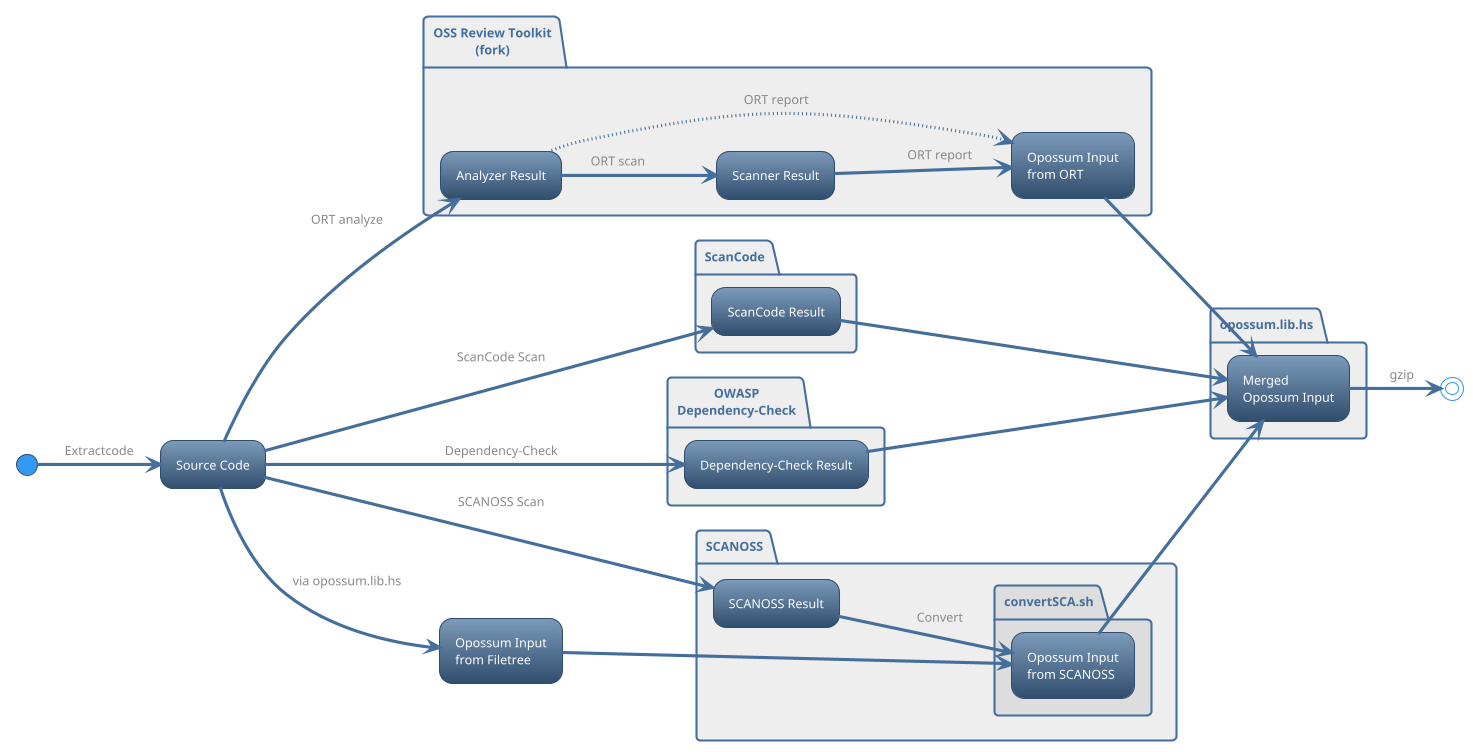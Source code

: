 ' SPDX-FileCopyrightText: TNG Technology Consulting GmbH <https://www.tngtech.com>
'
' SPDX-License-Identifier: Apache-2.0

@startuml

left to right direction

!theme spacelab
skinparam ArrowFontColor #888888

(*) -->[Extractcode] "Source Code"
"Source Code" -->[via opossum.lib.hs] "Opossum Input\nfrom Filetree"

partition "OSS Review Toolkit\n(fork)" #eeeeee {
    "Source Code" -->[ORT analyze] "Analyzer Result"
    "Analyzer Result" -->[ORT scan] "Scanner Result"
    "Analyzer Result" ...>[ORT report] "Opossum Input\nfrom ORT"
    "Scanner Result" -->[ORT report] "Opossum Input\nfrom ORT"
}

partition ScanCode #eeeeee {
    "Source Code" -->[ScanCode Scan] "ScanCode Result"
}

partition "OWASP\nDependency-Check" #eeeeee {
    "Source Code" -->[Dependency-Check] "Dependency-Check Result"
}

partition SCANOSS #eeeeee {
    "Source Code" --->[SCANOSS Scan] "SCANOSS Result"
    partition convertSCA.sh #dddddd {
        "Opossum Input\nfrom Filetree" --> "Opossum Input\nfrom SCANOSS"
        "SCANOSS Result" -->[Convert] "Opossum Input\nfrom SCANOSS"
    }
}

partition opossum.lib.hs #eeeeee {
    ' "ScanCode Result" ..> "Opossum Input\nfrom ScanCode"
    ' "Opossum Input\nfrom ScanCode" ..> "Merged\nOpossum Input"
    "Opossum Input\nfrom ORT" --> "Merged\nOpossum Input"
    "ScanCode Result" ---> "Merged\nOpossum Input"
    "Opossum Input\nfrom SCANOSS" --> "Merged\nOpossum Input"
    "Dependency-Check Result" ---> "Merged\nOpossum Input"
}

"Merged\nOpossum Input" -->[gzip] (*)

@enduml